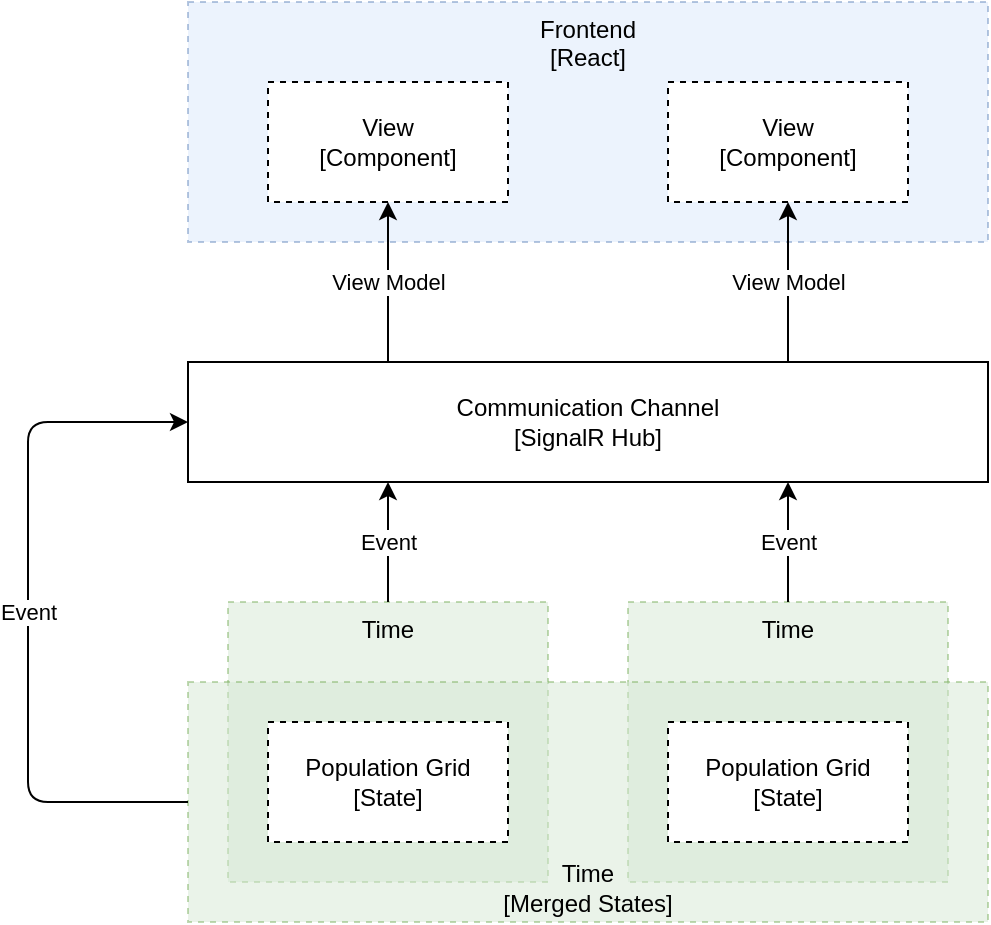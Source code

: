 <mxfile version="14.1.8" type="device"><diagram id="_W_fiozkiz7gfRitn7Bk" name="architecture.data-flow.state-updates"><mxGraphModel dx="1326" dy="806" grid="1" gridSize="10" guides="1" tooltips="1" connect="1" arrows="1" fold="1" page="0" pageScale="1" pageWidth="850" pageHeight="1100" math="0" shadow="0"><root><mxCell id="0"/><mxCell id="1" parent="0"/><mxCell id="CTyzSDp2I7STRnaAgPHf-12" value="&lt;div&gt;Frontend&lt;/div&gt;&lt;div&gt;[React]&lt;br&gt;&lt;/div&gt;" style="rounded=0;whiteSpace=wrap;html=1;dashed=1;fillColor=#dae8fc;verticalAlign=top;align=center;strokeColor=#6c8ebf;opacity=50;" parent="1" vertex="1"><mxGeometry x="160" y="120" width="400" height="120" as="geometry"/></mxCell><mxCell id="CTyzSDp2I7STRnaAgPHf-4" value="&lt;div&gt;Time&lt;br&gt;&lt;/div&gt;" style="rounded=0;whiteSpace=wrap;html=1;dashed=1;fillColor=#d5e8d4;verticalAlign=top;strokeColor=#82b366;opacity=50;" parent="1" vertex="1"><mxGeometry x="380" y="420" width="160" height="140" as="geometry"/></mxCell><mxCell id="CTyzSDp2I7STRnaAgPHf-3" value="&lt;div&gt;Time&lt;/div&gt;" style="rounded=0;whiteSpace=wrap;html=1;dashed=1;fillColor=#d5e8d4;verticalAlign=top;strokeColor=#82b366;opacity=50;" parent="1" vertex="1"><mxGeometry x="180" y="420" width="160" height="140" as="geometry"/></mxCell><mxCell id="CTyzSDp2I7STRnaAgPHf-5" value="&lt;div&gt;Time&lt;/div&gt;&lt;div&gt;[Merged States]&lt;br&gt;&lt;/div&gt;" style="rounded=0;whiteSpace=wrap;html=1;dashed=1;fillColor=#d5e8d4;verticalAlign=bottom;align=center;strokeColor=#82b366;opacity=50;" parent="1" vertex="1"><mxGeometry x="160" y="460" width="400" height="120" as="geometry"/></mxCell><mxCell id="CTyzSDp2I7STRnaAgPHf-1" value="&lt;div&gt;Population Grid&lt;/div&gt;&lt;div&gt;[State]&lt;br&gt;&lt;/div&gt;" style="rounded=0;whiteSpace=wrap;html=1;dashed=1;" parent="1" vertex="1"><mxGeometry x="200" y="480" width="120" height="60" as="geometry"/></mxCell><mxCell id="CTyzSDp2I7STRnaAgPHf-2" value="&lt;div&gt;Population Grid&lt;/div&gt;&lt;div&gt;[State]&lt;br&gt;&lt;/div&gt;" style="rounded=0;whiteSpace=wrap;html=1;dashed=1;" parent="1" vertex="1"><mxGeometry x="400" y="480" width="120" height="60" as="geometry"/></mxCell><mxCell id="CTyzSDp2I7STRnaAgPHf-6" value="&lt;div&gt;Communication Channel&lt;/div&gt;&lt;div&gt;[SignalR Hub]&lt;br&gt;&lt;/div&gt;" style="rounded=0;whiteSpace=wrap;html=1;fillColor=#ffffff;gradientColor=none;align=center;" parent="1" vertex="1"><mxGeometry x="160" y="300" width="400" height="60" as="geometry"/></mxCell><mxCell id="CTyzSDp2I7STRnaAgPHf-7" value="Event" style="endArrow=classic;html=1;edgeStyle=elbowEdgeStyle;" parent="1" source="CTyzSDp2I7STRnaAgPHf-3" target="CTyzSDp2I7STRnaAgPHf-6" edge="1"><mxGeometry width="50" height="50" relative="1" as="geometry"><mxPoint x="70" y="500" as="sourcePoint"/><mxPoint x="120" y="450" as="targetPoint"/></mxGeometry></mxCell><mxCell id="CTyzSDp2I7STRnaAgPHf-8" value="Event" style="endArrow=classic;html=1;edgeStyle=elbowEdgeStyle;" parent="1" source="CTyzSDp2I7STRnaAgPHf-4" target="CTyzSDp2I7STRnaAgPHf-6" edge="1"><mxGeometry width="50" height="50" relative="1" as="geometry"><mxPoint x="459.5" y="440" as="sourcePoint"/><mxPoint x="640" y="350" as="targetPoint"/></mxGeometry></mxCell><mxCell id="CTyzSDp2I7STRnaAgPHf-10" value="&lt;div&gt;View&lt;/div&gt;&lt;div&gt;[Component]&lt;br&gt;&lt;/div&gt;" style="rounded=0;whiteSpace=wrap;html=1;fillColor=#ffffff;gradientColor=none;align=center;dashed=1;" parent="1" vertex="1"><mxGeometry x="200" y="160" width="120" height="60" as="geometry"/></mxCell><mxCell id="CTyzSDp2I7STRnaAgPHf-11" value="&lt;div&gt;View&lt;/div&gt;&lt;div&gt;[Component]&lt;br&gt;&lt;/div&gt;" style="rounded=0;whiteSpace=wrap;html=1;fillColor=#ffffff;gradientColor=none;align=center;dashed=1;" parent="1" vertex="1"><mxGeometry x="400" y="160" width="120" height="60" as="geometry"/></mxCell><mxCell id="CTyzSDp2I7STRnaAgPHf-15" value="Event" style="endArrow=classic;html=1;edgeStyle=elbowEdgeStyle;" parent="1" source="CTyzSDp2I7STRnaAgPHf-5" target="CTyzSDp2I7STRnaAgPHf-6" edge="1"><mxGeometry width="50" height="50" relative="1" as="geometry"><mxPoint x="270" y="440" as="sourcePoint"/><mxPoint x="100" y="320" as="targetPoint"/><Array as="points"><mxPoint x="80" y="420"/></Array></mxGeometry></mxCell><mxCell id="CTyzSDp2I7STRnaAgPHf-17" value="View Model" style="endArrow=classic;html=1;edgeStyle=elbowEdgeStyle;" parent="1" source="CTyzSDp2I7STRnaAgPHf-6" target="CTyzSDp2I7STRnaAgPHf-10" edge="1"><mxGeometry width="50" height="50" relative="1" as="geometry"><mxPoint x="280" y="450" as="sourcePoint"/><mxPoint x="280" y="390" as="targetPoint"/></mxGeometry></mxCell><mxCell id="CTyzSDp2I7STRnaAgPHf-18" value="View Model" style="endArrow=classic;html=1;edgeStyle=elbowEdgeStyle;" parent="1" source="CTyzSDp2I7STRnaAgPHf-6" target="CTyzSDp2I7STRnaAgPHf-11" edge="1"><mxGeometry width="50" height="50" relative="1" as="geometry"><mxPoint x="290" y="460" as="sourcePoint"/><mxPoint x="290" y="400" as="targetPoint"/></mxGeometry></mxCell></root></mxGraphModel></diagram></mxfile>